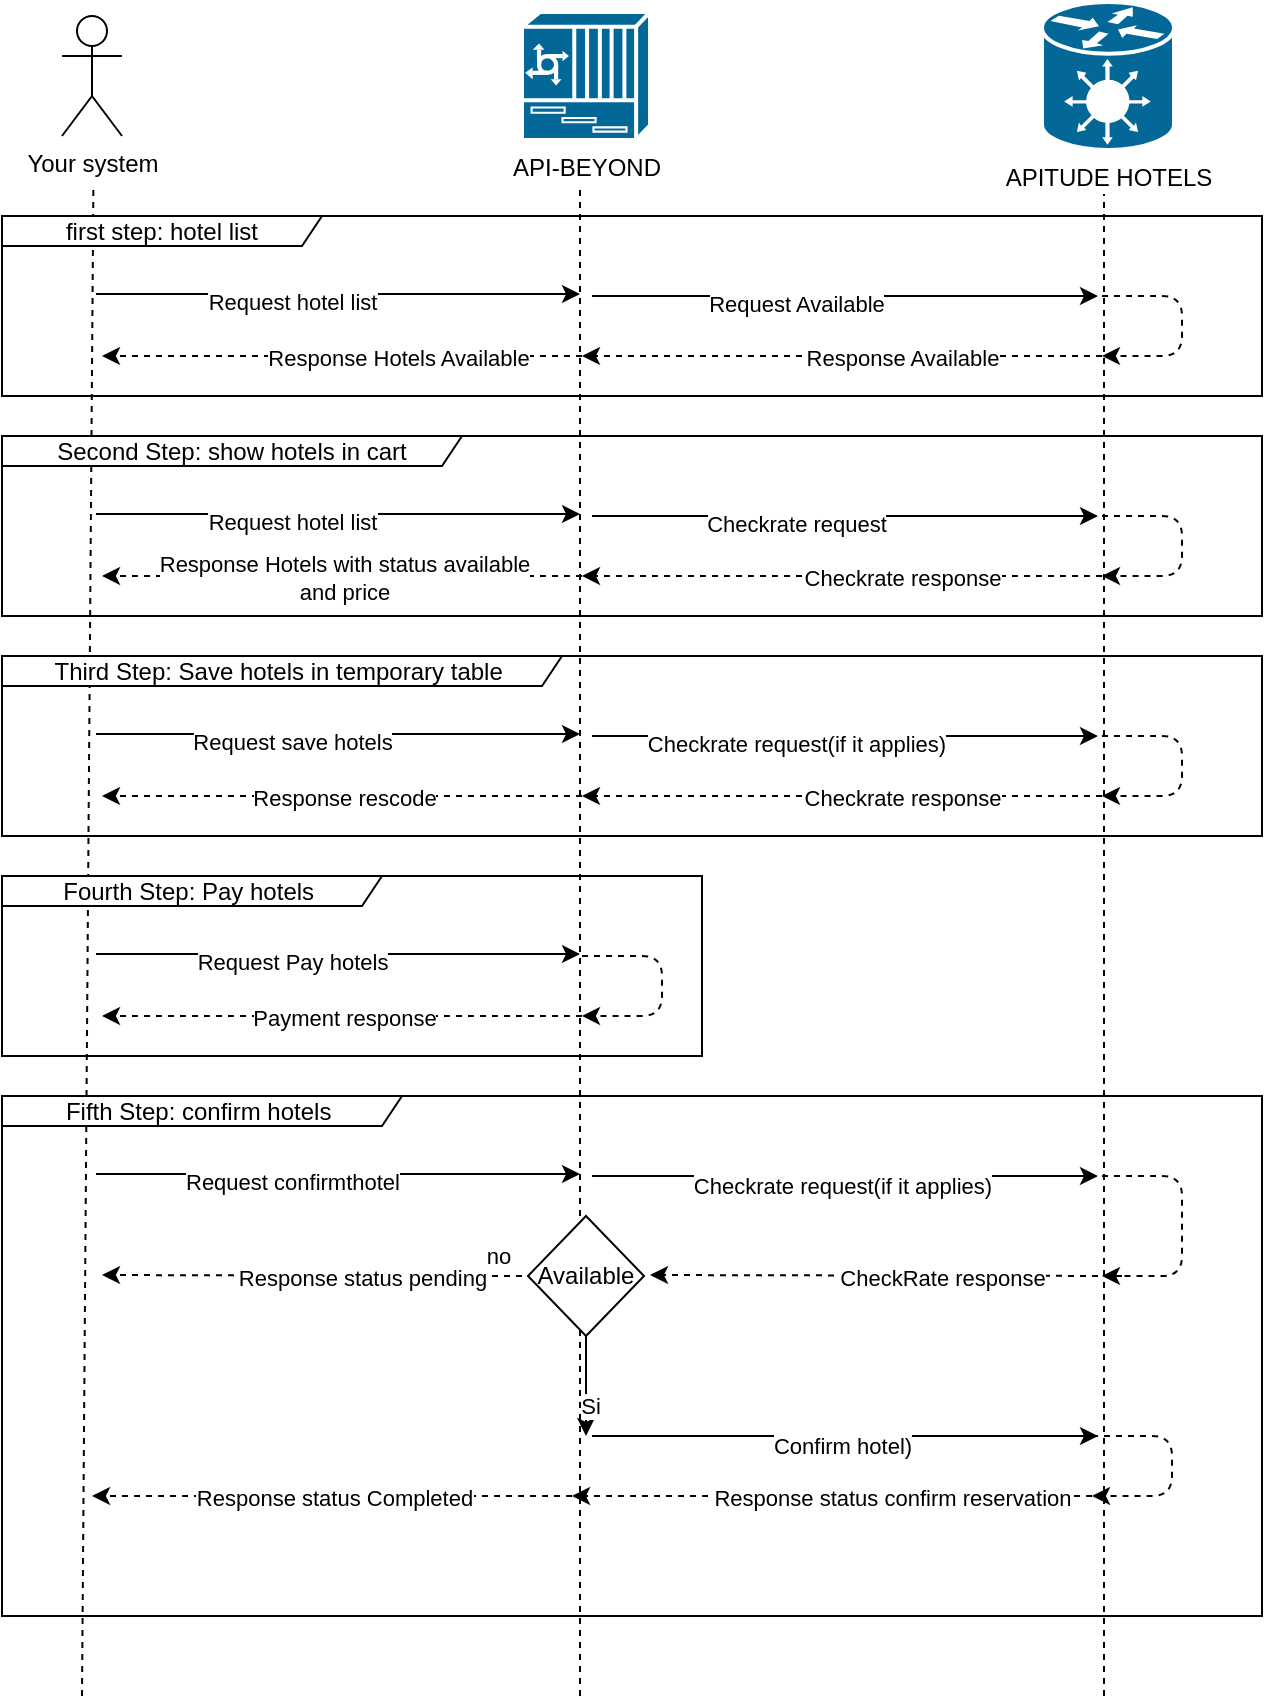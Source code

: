 <mxfile version="14.6.1" type="github">
  <diagram id="uI9NZhj-tiXMlV7Sy9HS" name="Page-1">
    <mxGraphModel dx="1382" dy="795" grid="1" gridSize="10" guides="1" tooltips="1" connect="1" arrows="1" fold="1" page="1" pageScale="1" pageWidth="827" pageHeight="1169" math="0" shadow="0">
      <root>
        <mxCell id="0" />
        <mxCell id="1" parent="0" />
        <mxCell id="gHuZ6T7LDsbdSsrY7IHY-1" value="Your system" style="shape=umlActor;verticalLabelPosition=bottom;verticalAlign=top;html=1;outlineConnect=0;" parent="1" vertex="1">
          <mxGeometry x="120" y="80" width="30" height="60" as="geometry" />
        </mxCell>
        <mxCell id="gHuZ6T7LDsbdSsrY7IHY-6" value="API-BEYOND" style="shape=mxgraph.cisco.misc.6700_series;html=1;pointerEvents=1;dashed=0;fillColor=#036897;strokeColor=#ffffff;strokeWidth=2;verticalLabelPosition=bottom;verticalAlign=top;align=center;outlineConnect=0;" parent="1" vertex="1">
          <mxGeometry x="350" y="78" width="64" height="64" as="geometry" />
        </mxCell>
        <mxCell id="gHuZ6T7LDsbdSsrY7IHY-8" value="APITUDE HOTELS" style="shape=mxgraph.cisco.hubs_and_gateways.generic_gateway;html=1;pointerEvents=1;dashed=0;fillColor=#036897;strokeColor=#ffffff;strokeWidth=2;verticalLabelPosition=bottom;verticalAlign=top;align=center;outlineConnect=0;" parent="1" vertex="1">
          <mxGeometry x="610" y="73" width="66" height="74" as="geometry" />
        </mxCell>
        <mxCell id="gHuZ6T7LDsbdSsrY7IHY-10" value="" style="endArrow=none;dashed=1;html=1;" parent="1" edge="1">
          <mxGeometry width="50" height="50" relative="1" as="geometry">
            <mxPoint x="130" y="920" as="sourcePoint" />
            <mxPoint x="135.682" y="167" as="targetPoint" />
          </mxGeometry>
        </mxCell>
        <mxCell id="gHuZ6T7LDsbdSsrY7IHY-11" value="first step: hotel list" style="shape=umlFrame;whiteSpace=wrap;html=1;width=160;height=15;" parent="1" vertex="1">
          <mxGeometry x="90" y="180" width="630" height="90" as="geometry" />
        </mxCell>
        <mxCell id="gHuZ6T7LDsbdSsrY7IHY-12" value="" style="endArrow=none;dashed=1;html=1;" parent="1" edge="1">
          <mxGeometry width="50" height="50" relative="1" as="geometry">
            <mxPoint x="379" y="920" as="sourcePoint" />
            <mxPoint x="379.002" y="165" as="targetPoint" />
          </mxGeometry>
        </mxCell>
        <mxCell id="gHuZ6T7LDsbdSsrY7IHY-13" value="" style="endArrow=none;dashed=1;html=1;" parent="1" edge="1">
          <mxGeometry width="50" height="50" relative="1" as="geometry">
            <mxPoint x="641" y="920" as="sourcePoint" />
            <mxPoint x="641.002" y="169" as="targetPoint" />
          </mxGeometry>
        </mxCell>
        <mxCell id="gHuZ6T7LDsbdSsrY7IHY-14" value="" style="endArrow=classic;html=1;exitX=0.095;exitY=0.556;exitDx=0;exitDy=0;exitPerimeter=0;" parent="1" edge="1">
          <mxGeometry width="50" height="50" relative="1" as="geometry">
            <mxPoint x="137" y="219" as="sourcePoint" />
            <mxPoint x="379" y="219" as="targetPoint" />
          </mxGeometry>
        </mxCell>
        <mxCell id="gHuZ6T7LDsbdSsrY7IHY-15" value="Request hotel list" style="edgeLabel;html=1;align=center;verticalAlign=middle;resizable=0;points=[];" parent="gHuZ6T7LDsbdSsrY7IHY-14" vertex="1" connectable="0">
          <mxGeometry x="-0.196" y="-4" relative="1" as="geometry">
            <mxPoint as="offset" />
          </mxGeometry>
        </mxCell>
        <mxCell id="gHuZ6T7LDsbdSsrY7IHY-16" value="" style="endArrow=classic;html=1;exitX=0.095;exitY=0.556;exitDx=0;exitDy=0;exitPerimeter=0;" parent="1" edge="1">
          <mxGeometry width="50" height="50" relative="1" as="geometry">
            <mxPoint x="385" y="220.0" as="sourcePoint" />
            <mxPoint x="638" y="220.0" as="targetPoint" />
          </mxGeometry>
        </mxCell>
        <mxCell id="gHuZ6T7LDsbdSsrY7IHY-17" value="Request Available" style="edgeLabel;html=1;align=center;verticalAlign=middle;resizable=0;points=[];" parent="gHuZ6T7LDsbdSsrY7IHY-16" vertex="1" connectable="0">
          <mxGeometry x="-0.196" y="-4" relative="1" as="geometry">
            <mxPoint as="offset" />
          </mxGeometry>
        </mxCell>
        <mxCell id="gHuZ6T7LDsbdSsrY7IHY-21" value="" style="endArrow=classic;html=1;dashed=1;" parent="1" edge="1">
          <mxGeometry width="50" height="50" relative="1" as="geometry">
            <mxPoint x="640" y="220" as="sourcePoint" />
            <mxPoint x="640" y="250" as="targetPoint" />
            <Array as="points">
              <mxPoint x="680" y="220" />
              <mxPoint x="680" y="250" />
            </Array>
          </mxGeometry>
        </mxCell>
        <mxCell id="gHuZ6T7LDsbdSsrY7IHY-23" value="" style="endArrow=classic;html=1;dashed=1;" parent="1" edge="1">
          <mxGeometry width="50" height="50" relative="1" as="geometry">
            <mxPoint x="640" y="250" as="sourcePoint" />
            <mxPoint x="380" y="250" as="targetPoint" />
          </mxGeometry>
        </mxCell>
        <mxCell id="gHuZ6T7LDsbdSsrY7IHY-24" value="Response Available" style="edgeLabel;html=1;align=center;verticalAlign=middle;resizable=0;points=[];" parent="gHuZ6T7LDsbdSsrY7IHY-23" vertex="1" connectable="0">
          <mxGeometry x="-0.231" y="1" relative="1" as="geometry">
            <mxPoint as="offset" />
          </mxGeometry>
        </mxCell>
        <mxCell id="gHuZ6T7LDsbdSsrY7IHY-25" value="" style="endArrow=classic;html=1;dashed=1;" parent="1" edge="1">
          <mxGeometry width="50" height="50" relative="1" as="geometry">
            <mxPoint x="380" y="250" as="sourcePoint" />
            <mxPoint x="140" y="250" as="targetPoint" />
          </mxGeometry>
        </mxCell>
        <mxCell id="gHuZ6T7LDsbdSsrY7IHY-26" value="Response Hotels Available" style="edgeLabel;html=1;align=center;verticalAlign=middle;resizable=0;points=[];" parent="gHuZ6T7LDsbdSsrY7IHY-25" vertex="1" connectable="0">
          <mxGeometry x="-0.231" y="1" relative="1" as="geometry">
            <mxPoint as="offset" />
          </mxGeometry>
        </mxCell>
        <mxCell id="9R2wmJSp-VFCxMIoa1hE-1" value="Second Step: show hotels in cart" style="shape=umlFrame;whiteSpace=wrap;html=1;width=230;height=15;" parent="1" vertex="1">
          <mxGeometry x="90" y="290" width="630" height="90" as="geometry" />
        </mxCell>
        <mxCell id="9R2wmJSp-VFCxMIoa1hE-2" value="" style="endArrow=classic;html=1;exitX=0.095;exitY=0.556;exitDx=0;exitDy=0;exitPerimeter=0;" parent="1" edge="1">
          <mxGeometry width="50" height="50" relative="1" as="geometry">
            <mxPoint x="137" y="329" as="sourcePoint" />
            <mxPoint x="379" y="329" as="targetPoint" />
          </mxGeometry>
        </mxCell>
        <mxCell id="9R2wmJSp-VFCxMIoa1hE-3" value="Request hotel list" style="edgeLabel;html=1;align=center;verticalAlign=middle;resizable=0;points=[];" parent="9R2wmJSp-VFCxMIoa1hE-2" vertex="1" connectable="0">
          <mxGeometry x="-0.196" y="-4" relative="1" as="geometry">
            <mxPoint as="offset" />
          </mxGeometry>
        </mxCell>
        <mxCell id="9R2wmJSp-VFCxMIoa1hE-4" value="" style="endArrow=classic;html=1;exitX=0.095;exitY=0.556;exitDx=0;exitDy=0;exitPerimeter=0;" parent="1" edge="1">
          <mxGeometry width="50" height="50" relative="1" as="geometry">
            <mxPoint x="385" y="330.0" as="sourcePoint" />
            <mxPoint x="638" y="330.0" as="targetPoint" />
          </mxGeometry>
        </mxCell>
        <mxCell id="9R2wmJSp-VFCxMIoa1hE-5" value="Checkrate request" style="edgeLabel;html=1;align=center;verticalAlign=middle;resizable=0;points=[];" parent="9R2wmJSp-VFCxMIoa1hE-4" vertex="1" connectable="0">
          <mxGeometry x="-0.196" y="-4" relative="1" as="geometry">
            <mxPoint as="offset" />
          </mxGeometry>
        </mxCell>
        <mxCell id="9R2wmJSp-VFCxMIoa1hE-6" value="" style="endArrow=classic;html=1;dashed=1;" parent="1" edge="1">
          <mxGeometry width="50" height="50" relative="1" as="geometry">
            <mxPoint x="640" y="330" as="sourcePoint" />
            <mxPoint x="640" y="360" as="targetPoint" />
            <Array as="points">
              <mxPoint x="680" y="330" />
              <mxPoint x="680" y="360" />
            </Array>
          </mxGeometry>
        </mxCell>
        <mxCell id="9R2wmJSp-VFCxMIoa1hE-7" value="" style="endArrow=classic;html=1;dashed=1;" parent="1" edge="1">
          <mxGeometry width="50" height="50" relative="1" as="geometry">
            <mxPoint x="640" y="360" as="sourcePoint" />
            <mxPoint x="380" y="360" as="targetPoint" />
          </mxGeometry>
        </mxCell>
        <mxCell id="9R2wmJSp-VFCxMIoa1hE-8" value="Checkrate response" style="edgeLabel;html=1;align=center;verticalAlign=middle;resizable=0;points=[];" parent="9R2wmJSp-VFCxMIoa1hE-7" vertex="1" connectable="0">
          <mxGeometry x="-0.231" y="1" relative="1" as="geometry">
            <mxPoint as="offset" />
          </mxGeometry>
        </mxCell>
        <mxCell id="9R2wmJSp-VFCxMIoa1hE-9" value="" style="endArrow=classic;html=1;dashed=1;" parent="1" edge="1">
          <mxGeometry width="50" height="50" relative="1" as="geometry">
            <mxPoint x="380" y="360" as="sourcePoint" />
            <mxPoint x="140" y="360" as="targetPoint" />
          </mxGeometry>
        </mxCell>
        <mxCell id="9R2wmJSp-VFCxMIoa1hE-10" value="Response Hotels with status available &lt;br&gt;and price" style="edgeLabel;html=1;align=center;verticalAlign=middle;resizable=0;points=[];" parent="9R2wmJSp-VFCxMIoa1hE-9" vertex="1" connectable="0">
          <mxGeometry x="-0.231" y="1" relative="1" as="geometry">
            <mxPoint x="-27" as="offset" />
          </mxGeometry>
        </mxCell>
        <mxCell id="9R2wmJSp-VFCxMIoa1hE-11" value="Third Step: Save hotels in temporary table&amp;nbsp;" style="shape=umlFrame;whiteSpace=wrap;html=1;width=280;height=15;" parent="1" vertex="1">
          <mxGeometry x="90" y="400" width="630" height="90" as="geometry" />
        </mxCell>
        <mxCell id="9R2wmJSp-VFCxMIoa1hE-12" value="" style="endArrow=classic;html=1;exitX=0.095;exitY=0.556;exitDx=0;exitDy=0;exitPerimeter=0;" parent="1" edge="1">
          <mxGeometry width="50" height="50" relative="1" as="geometry">
            <mxPoint x="137" y="439" as="sourcePoint" />
            <mxPoint x="379" y="439" as="targetPoint" />
          </mxGeometry>
        </mxCell>
        <mxCell id="9R2wmJSp-VFCxMIoa1hE-13" value="Request save hotels" style="edgeLabel;html=1;align=center;verticalAlign=middle;resizable=0;points=[];" parent="9R2wmJSp-VFCxMIoa1hE-12" vertex="1" connectable="0">
          <mxGeometry x="-0.196" y="-4" relative="1" as="geometry">
            <mxPoint as="offset" />
          </mxGeometry>
        </mxCell>
        <mxCell id="9R2wmJSp-VFCxMIoa1hE-14" value="" style="endArrow=classic;html=1;exitX=0.095;exitY=0.556;exitDx=0;exitDy=0;exitPerimeter=0;" parent="1" edge="1">
          <mxGeometry width="50" height="50" relative="1" as="geometry">
            <mxPoint x="385" y="440.0" as="sourcePoint" />
            <mxPoint x="638" y="440.0" as="targetPoint" />
          </mxGeometry>
        </mxCell>
        <mxCell id="9R2wmJSp-VFCxMIoa1hE-15" value="Checkrate request(if it applies)" style="edgeLabel;html=1;align=center;verticalAlign=middle;resizable=0;points=[];" parent="9R2wmJSp-VFCxMIoa1hE-14" vertex="1" connectable="0">
          <mxGeometry x="-0.196" y="-4" relative="1" as="geometry">
            <mxPoint as="offset" />
          </mxGeometry>
        </mxCell>
        <mxCell id="9R2wmJSp-VFCxMIoa1hE-16" value="" style="endArrow=classic;html=1;dashed=1;" parent="1" edge="1">
          <mxGeometry width="50" height="50" relative="1" as="geometry">
            <mxPoint x="640" y="440" as="sourcePoint" />
            <mxPoint x="640" y="470" as="targetPoint" />
            <Array as="points">
              <mxPoint x="680" y="440" />
              <mxPoint x="680" y="470" />
            </Array>
          </mxGeometry>
        </mxCell>
        <mxCell id="9R2wmJSp-VFCxMIoa1hE-17" value="" style="endArrow=classic;html=1;dashed=1;" parent="1" edge="1">
          <mxGeometry width="50" height="50" relative="1" as="geometry">
            <mxPoint x="640" y="470" as="sourcePoint" />
            <mxPoint x="380" y="470" as="targetPoint" />
          </mxGeometry>
        </mxCell>
        <mxCell id="9R2wmJSp-VFCxMIoa1hE-18" value="Checkrate response" style="edgeLabel;html=1;align=center;verticalAlign=middle;resizable=0;points=[];" parent="9R2wmJSp-VFCxMIoa1hE-17" vertex="1" connectable="0">
          <mxGeometry x="-0.231" y="1" relative="1" as="geometry">
            <mxPoint as="offset" />
          </mxGeometry>
        </mxCell>
        <mxCell id="9R2wmJSp-VFCxMIoa1hE-19" value="" style="endArrow=classic;html=1;dashed=1;" parent="1" edge="1">
          <mxGeometry width="50" height="50" relative="1" as="geometry">
            <mxPoint x="380" y="470" as="sourcePoint" />
            <mxPoint x="140" y="470" as="targetPoint" />
          </mxGeometry>
        </mxCell>
        <mxCell id="9R2wmJSp-VFCxMIoa1hE-20" value="Response rescode" style="edgeLabel;html=1;align=center;verticalAlign=middle;resizable=0;points=[];" parent="9R2wmJSp-VFCxMIoa1hE-19" vertex="1" connectable="0">
          <mxGeometry x="-0.231" y="1" relative="1" as="geometry">
            <mxPoint x="-27" as="offset" />
          </mxGeometry>
        </mxCell>
        <mxCell id="9R2wmJSp-VFCxMIoa1hE-21" value="Fourth Step: Pay hotels&amp;nbsp;" style="shape=umlFrame;whiteSpace=wrap;html=1;width=190;height=15;" parent="1" vertex="1">
          <mxGeometry x="90" y="510" width="350" height="90" as="geometry" />
        </mxCell>
        <mxCell id="9R2wmJSp-VFCxMIoa1hE-22" value="" style="endArrow=classic;html=1;exitX=0.095;exitY=0.556;exitDx=0;exitDy=0;exitPerimeter=0;" parent="1" edge="1">
          <mxGeometry width="50" height="50" relative="1" as="geometry">
            <mxPoint x="137" y="549" as="sourcePoint" />
            <mxPoint x="379" y="549" as="targetPoint" />
          </mxGeometry>
        </mxCell>
        <mxCell id="9R2wmJSp-VFCxMIoa1hE-23" value="Request Pay hotels" style="edgeLabel;html=1;align=center;verticalAlign=middle;resizable=0;points=[];" parent="9R2wmJSp-VFCxMIoa1hE-22" vertex="1" connectable="0">
          <mxGeometry x="-0.196" y="-4" relative="1" as="geometry">
            <mxPoint as="offset" />
          </mxGeometry>
        </mxCell>
        <mxCell id="9R2wmJSp-VFCxMIoa1hE-26" value="" style="endArrow=classic;html=1;dashed=1;" parent="1" edge="1">
          <mxGeometry width="50" height="50" relative="1" as="geometry">
            <mxPoint x="380" y="550" as="sourcePoint" />
            <mxPoint x="380" y="580" as="targetPoint" />
            <Array as="points">
              <mxPoint x="420" y="550" />
              <mxPoint x="420" y="580" />
            </Array>
          </mxGeometry>
        </mxCell>
        <mxCell id="9R2wmJSp-VFCxMIoa1hE-29" value="" style="endArrow=classic;html=1;dashed=1;" parent="1" edge="1">
          <mxGeometry width="50" height="50" relative="1" as="geometry">
            <mxPoint x="380" y="580" as="sourcePoint" />
            <mxPoint x="140" y="580" as="targetPoint" />
          </mxGeometry>
        </mxCell>
        <mxCell id="9R2wmJSp-VFCxMIoa1hE-30" value="Payment response" style="edgeLabel;html=1;align=center;verticalAlign=middle;resizable=0;points=[];" parent="9R2wmJSp-VFCxMIoa1hE-29" vertex="1" connectable="0">
          <mxGeometry x="-0.231" y="1" relative="1" as="geometry">
            <mxPoint x="-27" as="offset" />
          </mxGeometry>
        </mxCell>
        <mxCell id="9R2wmJSp-VFCxMIoa1hE-31" value="Fifth Step: confirm hotels&amp;nbsp;" style="shape=umlFrame;whiteSpace=wrap;html=1;width=200;height=15;" parent="1" vertex="1">
          <mxGeometry x="90" y="620" width="630" height="260" as="geometry" />
        </mxCell>
        <mxCell id="9R2wmJSp-VFCxMIoa1hE-32" value="" style="endArrow=classic;html=1;exitX=0.095;exitY=0.556;exitDx=0;exitDy=0;exitPerimeter=0;" parent="1" edge="1">
          <mxGeometry width="50" height="50" relative="1" as="geometry">
            <mxPoint x="137" y="659" as="sourcePoint" />
            <mxPoint x="379" y="659" as="targetPoint" />
          </mxGeometry>
        </mxCell>
        <mxCell id="9R2wmJSp-VFCxMIoa1hE-33" value="Request confirmthotel" style="edgeLabel;html=1;align=center;verticalAlign=middle;resizable=0;points=[];" parent="9R2wmJSp-VFCxMIoa1hE-32" vertex="1" connectable="0">
          <mxGeometry x="-0.196" y="-4" relative="1" as="geometry">
            <mxPoint as="offset" />
          </mxGeometry>
        </mxCell>
        <mxCell id="9R2wmJSp-VFCxMIoa1hE-34" value="" style="endArrow=classic;html=1;exitX=0.095;exitY=0.556;exitDx=0;exitDy=0;exitPerimeter=0;" parent="1" edge="1">
          <mxGeometry width="50" height="50" relative="1" as="geometry">
            <mxPoint x="385" y="660.0" as="sourcePoint" />
            <mxPoint x="638" y="660.0" as="targetPoint" />
          </mxGeometry>
        </mxCell>
        <mxCell id="9R2wmJSp-VFCxMIoa1hE-35" value="Checkrate request(if it applies)" style="edgeLabel;html=1;align=center;verticalAlign=middle;resizable=0;points=[];" parent="9R2wmJSp-VFCxMIoa1hE-34" vertex="1" connectable="0">
          <mxGeometry x="-0.196" y="-4" relative="1" as="geometry">
            <mxPoint x="23" y="1" as="offset" />
          </mxGeometry>
        </mxCell>
        <mxCell id="9R2wmJSp-VFCxMIoa1hE-36" value="" style="endArrow=classic;html=1;dashed=1;entryX=0.873;entryY=0.346;entryDx=0;entryDy=0;entryPerimeter=0;" parent="1" edge="1" target="9R2wmJSp-VFCxMIoa1hE-31">
          <mxGeometry width="50" height="50" relative="1" as="geometry">
            <mxPoint x="640" y="660" as="sourcePoint" />
            <mxPoint x="640" y="690" as="targetPoint" />
            <Array as="points">
              <mxPoint x="680" y="660" />
              <mxPoint x="680" y="710" />
            </Array>
          </mxGeometry>
        </mxCell>
        <mxCell id="9R2wmJSp-VFCxMIoa1hE-37" value="" style="endArrow=classic;html=1;dashed=1;" parent="1" edge="1">
          <mxGeometry width="50" height="50" relative="1" as="geometry">
            <mxPoint x="635" y="820" as="sourcePoint" />
            <mxPoint x="375" y="820" as="targetPoint" />
          </mxGeometry>
        </mxCell>
        <mxCell id="9R2wmJSp-VFCxMIoa1hE-38" value="Response status confirm reservation" style="edgeLabel;html=1;align=center;verticalAlign=middle;resizable=0;points=[];" parent="9R2wmJSp-VFCxMIoa1hE-37" vertex="1" connectable="0">
          <mxGeometry x="-0.231" y="1" relative="1" as="geometry">
            <mxPoint as="offset" />
          </mxGeometry>
        </mxCell>
        <mxCell id="9R2wmJSp-VFCxMIoa1hE-39" value="" style="endArrow=classic;html=1;dashed=1;" parent="1" edge="1">
          <mxGeometry width="50" height="50" relative="1" as="geometry">
            <mxPoint x="375" y="820" as="sourcePoint" />
            <mxPoint x="135" y="820" as="targetPoint" />
          </mxGeometry>
        </mxCell>
        <mxCell id="9R2wmJSp-VFCxMIoa1hE-40" value="Response status Completed" style="edgeLabel;html=1;align=center;verticalAlign=middle;resizable=0;points=[];" parent="9R2wmJSp-VFCxMIoa1hE-39" vertex="1" connectable="0">
          <mxGeometry x="-0.231" y="1" relative="1" as="geometry">
            <mxPoint x="-27" as="offset" />
          </mxGeometry>
        </mxCell>
        <mxCell id="9R2wmJSp-VFCxMIoa1hE-41" value="" style="endArrow=classic;html=1;exitX=0.5;exitY=1;exitDx=0;exitDy=0;" parent="1" edge="1" source="j7OMe849qVsUs9FnxcBh-1">
          <mxGeometry width="50" height="50" relative="1" as="geometry">
            <mxPoint x="372" y="726" as="sourcePoint" />
            <mxPoint x="382" y="790" as="targetPoint" />
          </mxGeometry>
        </mxCell>
        <mxCell id="j7OMe849qVsUs9FnxcBh-2" value="Si" style="edgeLabel;html=1;align=center;verticalAlign=middle;resizable=0;points=[];" vertex="1" connectable="0" parent="9R2wmJSp-VFCxMIoa1hE-41">
          <mxGeometry x="0.385" y="2" relative="1" as="geometry">
            <mxPoint as="offset" />
          </mxGeometry>
        </mxCell>
        <mxCell id="9R2wmJSp-VFCxMIoa1hE-42" value="" style="endArrow=classic;html=1;exitX=0.095;exitY=0.556;exitDx=0;exitDy=0;exitPerimeter=0;" parent="1" edge="1">
          <mxGeometry width="50" height="50" relative="1" as="geometry">
            <mxPoint x="385" y="790" as="sourcePoint" />
            <mxPoint x="638" y="790" as="targetPoint" />
          </mxGeometry>
        </mxCell>
        <mxCell id="9R2wmJSp-VFCxMIoa1hE-43" value="Confirm hotel)" style="edgeLabel;html=1;align=center;verticalAlign=middle;resizable=0;points=[];" parent="9R2wmJSp-VFCxMIoa1hE-42" vertex="1" connectable="0">
          <mxGeometry x="-0.196" y="-4" relative="1" as="geometry">
            <mxPoint x="23" y="1" as="offset" />
          </mxGeometry>
        </mxCell>
        <mxCell id="9R2wmJSp-VFCxMIoa1hE-44" value="" style="endArrow=classic;html=1;dashed=1;" parent="1" edge="1">
          <mxGeometry width="50" height="50" relative="1" as="geometry">
            <mxPoint x="635" y="790" as="sourcePoint" />
            <mxPoint x="635" y="820" as="targetPoint" />
            <Array as="points">
              <mxPoint x="675" y="790" />
              <mxPoint x="675" y="820" />
            </Array>
          </mxGeometry>
        </mxCell>
        <mxCell id="9R2wmJSp-VFCxMIoa1hE-45" value="" style="endArrow=classic;html=1;dashed=1;" parent="1" edge="1">
          <mxGeometry width="50" height="50" relative="1" as="geometry">
            <mxPoint x="650" y="710" as="sourcePoint" />
            <mxPoint x="414" y="709.5" as="targetPoint" />
          </mxGeometry>
        </mxCell>
        <mxCell id="9R2wmJSp-VFCxMIoa1hE-46" value="CheckRate response" style="edgeLabel;html=1;align=center;verticalAlign=middle;resizable=0;points=[];" parent="9R2wmJSp-VFCxMIoa1hE-45" vertex="1" connectable="0">
          <mxGeometry x="-0.231" y="1" relative="1" as="geometry">
            <mxPoint as="offset" />
          </mxGeometry>
        </mxCell>
        <mxCell id="j7OMe849qVsUs9FnxcBh-1" value="Available" style="rhombus;whiteSpace=wrap;html=1;" vertex="1" parent="1">
          <mxGeometry x="353" y="680" width="58" height="60" as="geometry" />
        </mxCell>
        <mxCell id="j7OMe849qVsUs9FnxcBh-3" value="" style="endArrow=classic;html=1;dashed=1;" edge="1" parent="1">
          <mxGeometry width="50" height="50" relative="1" as="geometry">
            <mxPoint x="350" y="710" as="sourcePoint" />
            <mxPoint x="140" y="709.5" as="targetPoint" />
          </mxGeometry>
        </mxCell>
        <mxCell id="j7OMe849qVsUs9FnxcBh-4" value="Response status pending" style="edgeLabel;html=1;align=center;verticalAlign=middle;resizable=0;points=[];" vertex="1" connectable="0" parent="j7OMe849qVsUs9FnxcBh-3">
          <mxGeometry x="-0.231" y="1" relative="1" as="geometry">
            <mxPoint as="offset" />
          </mxGeometry>
        </mxCell>
        <mxCell id="j7OMe849qVsUs9FnxcBh-5" value="no" style="edgeLabel;html=1;align=center;verticalAlign=middle;resizable=0;points=[];" vertex="1" connectable="0" parent="j7OMe849qVsUs9FnxcBh-3">
          <mxGeometry x="-0.886" y="3" relative="1" as="geometry">
            <mxPoint y="-13" as="offset" />
          </mxGeometry>
        </mxCell>
      </root>
    </mxGraphModel>
  </diagram>
</mxfile>
